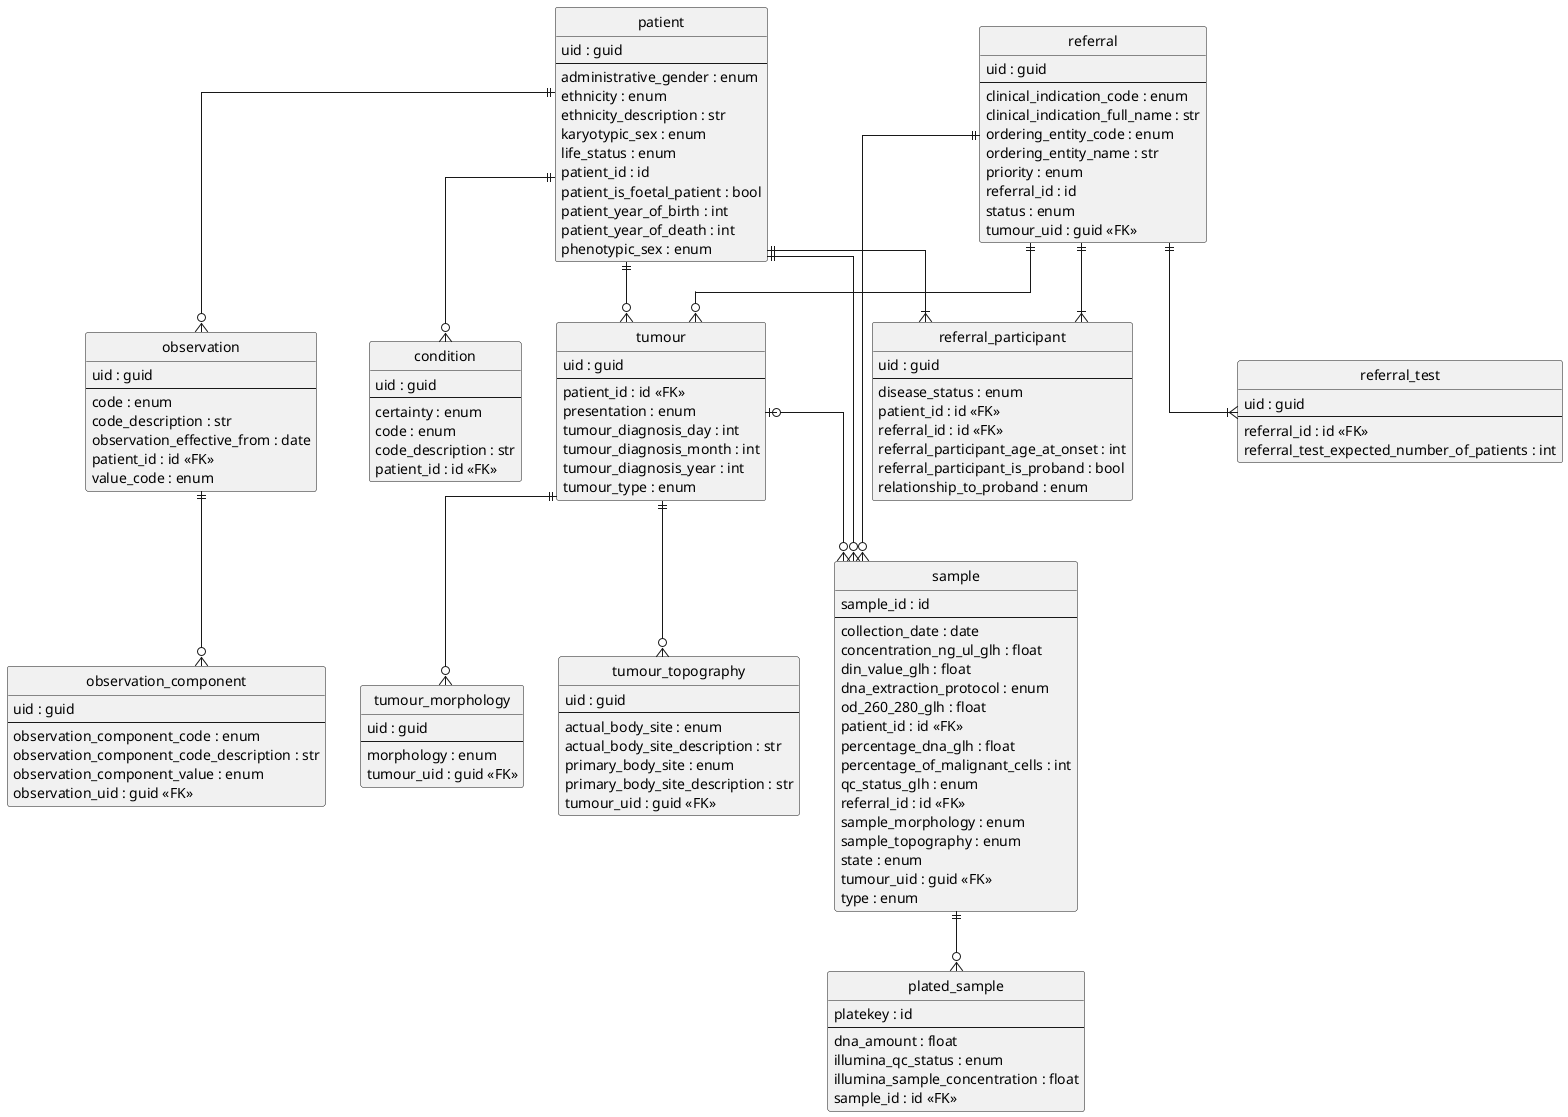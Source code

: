 @startuml

' hide the spot
hide circle

' avoid problems with angled crows feet
skinparam linetype ortho

' declare all the entities

entity "condition" {
    uid : guid
    --
    certainty : enum
    code : enum
    code_description : str
    patient_id : id <<FK>>
}

entity "observation" {
    uid : guid
    --
    code : enum
    code_description : str
    observation_effective_from : date
    patient_id : id <<FK>>
    value_code : enum
}

entity "observation_component" {
    uid : guid
    --
    observation_component_code : enum
    observation_component_code_description : str
    observation_component_value : enum
    observation_uid : guid <<FK>>
}

entity "patient" {
    uid : guid
    --
    administrative_gender : enum
    ethnicity : enum
    ethnicity_description : str
    karyotypic_sex : enum
    life_status : enum
    patient_id : id
    patient_is_foetal_patient : bool
    patient_year_of_birth : int
    patient_year_of_death : int
    phenotypic_sex : enum
}

entity "plated_sample" {
    platekey : id
    --
    dna_amount : float
    illumina_qc_status : enum
    illumina_sample_concentration : float
    sample_id : id <<FK>>
}

entity "referral" {
    uid : guid
    --
    clinical_indication_code : enum
    clinical_indication_full_name : str
    ordering_entity_code : enum
    ordering_entity_name : str
    priority : enum
    referral_id : id
    status : enum
    tumour_uid : guid <<FK>>
}

entity "referral_participant" {
    uid : guid
    --
    disease_status : enum
    patient_id : id <<FK>>
    referral_id : id <<FK>>
    referral_participant_age_at_onset : int
    referral_participant_is_proband : bool
    relationship_to_proband : enum
}

entity "referral_test" {
    uid : guid
    --
    referral_id : id <<FK>>
    referral_test_expected_number_of_patients : int
}

entity "sample" {
    sample_id : id
    --
    collection_date : date
    concentration_ng_ul_glh : float
    din_value_glh : float
    dna_extraction_protocol : enum
    od_260_280_glh : float
    patient_id : id <<FK>>
    percentage_dna_glh : float
    percentage_of_malignant_cells : int
    qc_status_glh : enum
    referral_id : id <<FK>>
    sample_morphology : enum
    sample_topography : enum
    state : enum
    tumour_uid : guid <<FK>>
    type : enum
}

entity "tumour" {
    uid : guid
    --
    patient_id : id <<FK>>
    presentation : enum
    tumour_diagnosis_day : int
    tumour_diagnosis_month : int
    tumour_diagnosis_year : int
    tumour_type : enum
}

entity "tumour_morphology" {
    uid : guid
    --
    morphology : enum
    tumour_uid : guid <<FK>>
}

entity "tumour_topography" {
    uid : guid
    --
    actual_body_site : enum
    actual_body_site_description : str
    primary_body_site : enum
    primary_body_site_description : str
    tumour_uid : guid <<FK>>
}

' declare the relationships

patient ||--o{ condition
patient ||--o{ observation
patient ||--o{ sample
patient ||--|{ referral_participant
patient ||--o{ tumour
observation ||--o{ observation_component
tumour ||--o{ tumour_morphology
tumour ||--o{ tumour_topography
tumour |o--o{ sample
sample ||--o{ plated_sample
referral ||--o{ tumour
referral ||--|{ referral_participant
referral ||--|{ referral_test
referral ||--o{ sample

@enduml
